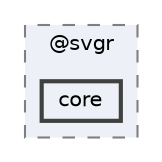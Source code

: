 digraph "pkiclassroomrescheduler/src/main/frontend/node_modules/@svgr/core"
{
 // LATEX_PDF_SIZE
  bgcolor="transparent";
  edge [fontname=Helvetica,fontsize=10,labelfontname=Helvetica,labelfontsize=10];
  node [fontname=Helvetica,fontsize=10,shape=box,height=0.2,width=0.4];
  compound=true
  subgraph clusterdir_06862fe7250a28ee77dbb11ecfd0ee1a {
    graph [ bgcolor="#edf0f7", pencolor="grey50", label="@svgr", fontname=Helvetica,fontsize=10 style="filled,dashed", URL="dir_06862fe7250a28ee77dbb11ecfd0ee1a.html",tooltip=""]
  dir_4e0424019ccf34d5e679853f0afd99d2 [label="core", fillcolor="#edf0f7", color="grey25", style="filled,bold", URL="dir_4e0424019ccf34d5e679853f0afd99d2.html",tooltip=""];
  }
}
